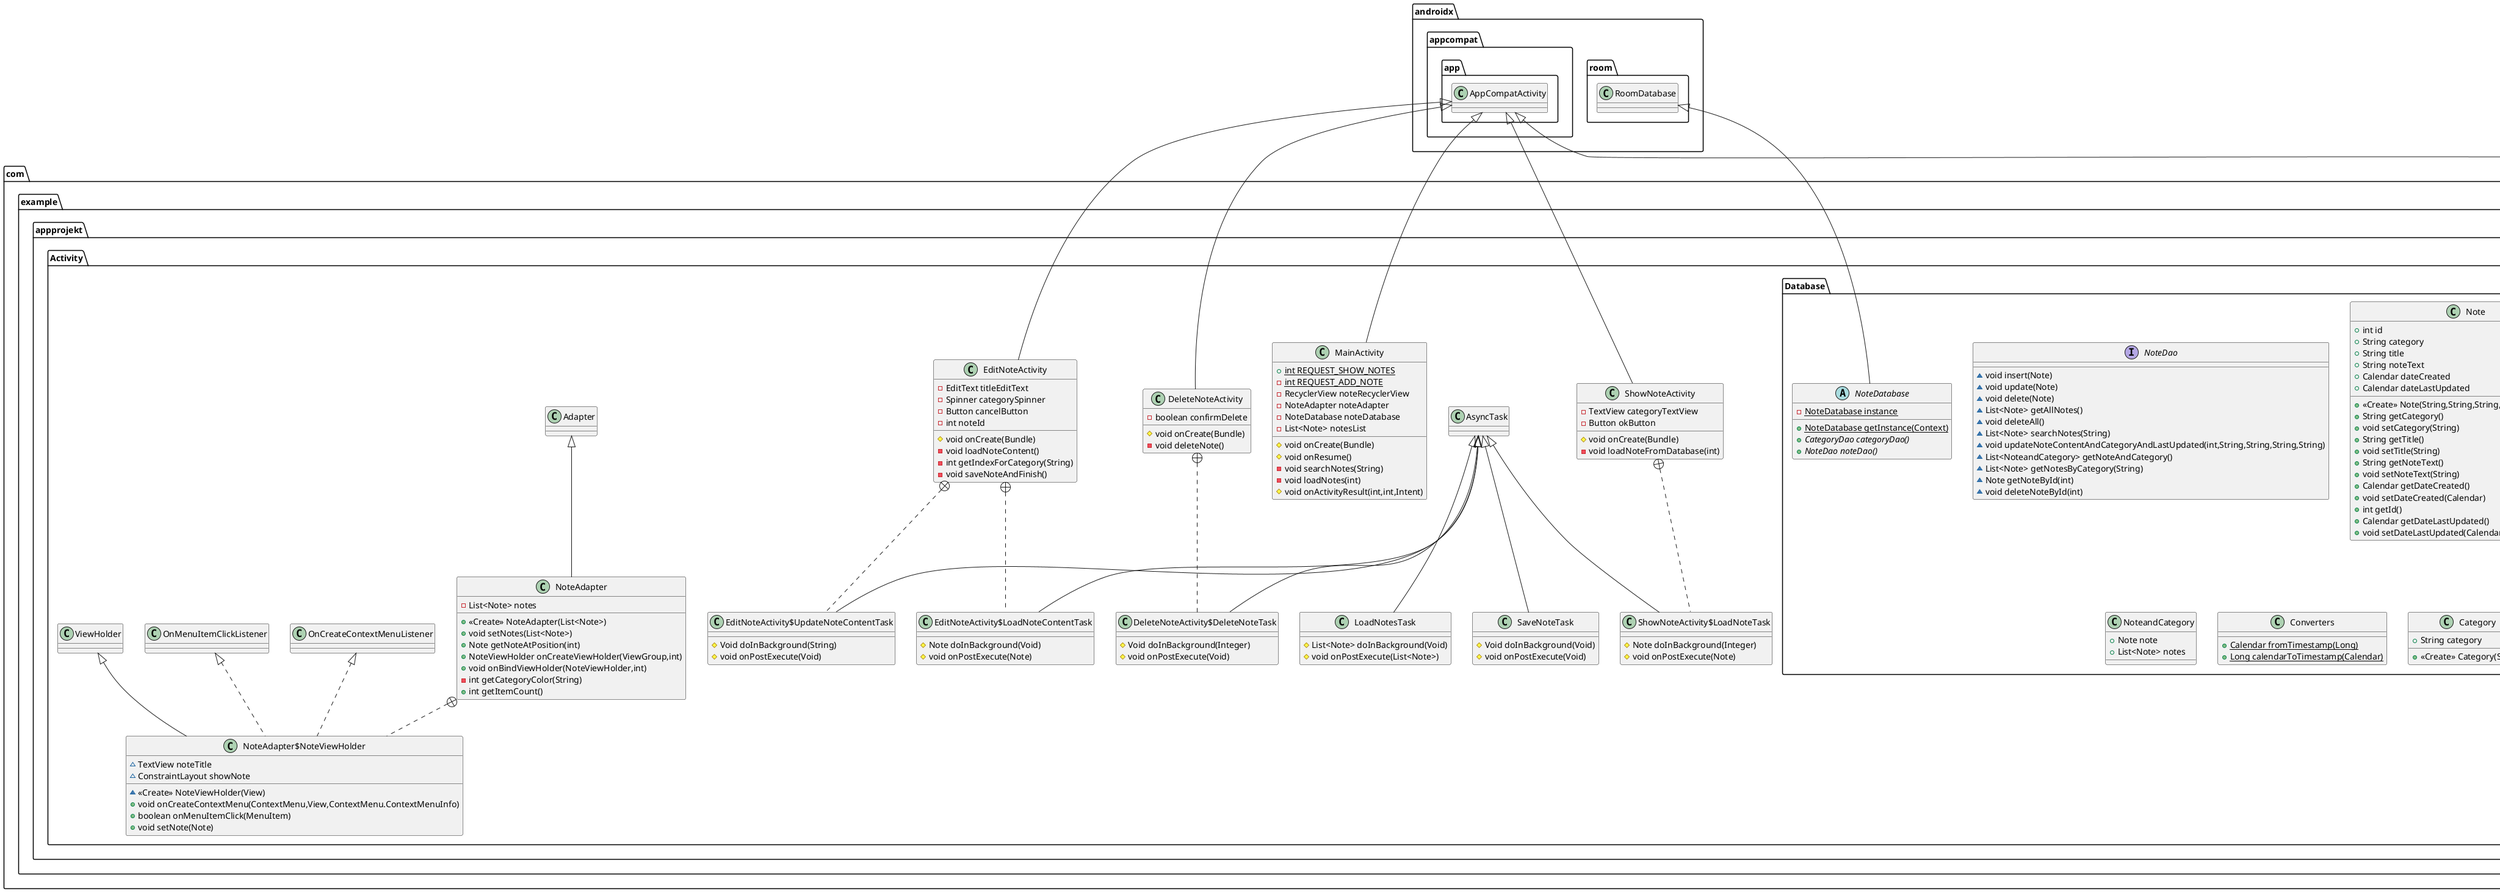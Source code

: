 @startuml
abstract class com.example.appprojekt.Activity.Database.NoteDatabase {
- {static} NoteDatabase instance
+ {static} NoteDatabase getInstance(Context)
+ {abstract}CategoryDao categoryDao()
+ {abstract}NoteDao noteDao()
}


class com.example.appprojekt.Activity.ShowNoteActivity {
- TextView categoryTextView
- Button okButton
# void onCreate(Bundle)
- void loadNoteFromDatabase(int)
}


class com.example.appprojekt.Activity.ShowNoteActivity$LoadNoteTask {
# Note doInBackground(Integer)
# void onPostExecute(Note)
}

class com.example.appprojekt.Activity.NoteAdapter {
- List<Note> notes
+ <<Create>> NoteAdapter(List<Note>)
+ void setNotes(List<Note>)
+ Note getNoteAtPosition(int)
+ NoteViewHolder onCreateViewHolder(ViewGroup,int)
+ void onBindViewHolder(NoteViewHolder,int)
- int getCategoryColor(String)
+ int getItemCount()
}


class com.example.appprojekt.Activity.NoteAdapter$NoteViewHolder {
~ TextView noteTitle
~ ConstraintLayout showNote
~ <<Create>> NoteViewHolder(View)
+ void onCreateContextMenu(ContextMenu,View,ContextMenu.ContextMenuInfo)
+ boolean onMenuItemClick(MenuItem)
+ void setNote(Note)
}


class com.example.appprojekt.Activity.MainActivity {
+ {static} int REQUEST_SHOW_NOTES
- {static} int REQUEST_ADD_NOTE
- RecyclerView noteRecyclerView
- NoteAdapter noteAdapter
- NoteDatabase noteDatabase
- List<Note> notesList
# void onCreate(Bundle)
# void onResume()
- void searchNotes(String)
- void loadNotes(int)
# void onActivityResult(int,int,Intent)
}


class com.example.appprojekt.Activity.LoadNotesTask {
# List<Note> doInBackground(Void)
# void onPostExecute(List<Note>)
}

interface com.example.appprojekt.Activity.Database.NoteDao {
~ void insert(Note)
~ void update(Note)
~ void delete(Note)
~ List<Note> getAllNotes()
~ void deleteAll()
~ List<Note> searchNotes(String)
~ void updateNoteContentAndCategoryAndLastUpdated(int,String,String,String,String)
~ List<NoteandCategory> getNoteAndCategory()
~ List<Note> getNotesByCategory(String)
~ Note getNoteById(int)
~ void deleteNoteById(int)
}

class com.example.appprojekt.Activity.Database.Note {
+ int id
+ String category
+ String title
+ String noteText
+ Calendar dateCreated
+ Calendar dateLastUpdated
+ <<Create>> Note(String,String,String,Calendar,Calendar)
+ String getCategory()
+ void setCategory(String)
+ String getTitle()
+ void setTitle(String)
+ String getNoteText()
+ void setNoteText(String)
+ Calendar getDateCreated()
+ void setDateCreated(Calendar)
+ int getId()
+ Calendar getDateLastUpdated()
+ void setDateLastUpdated(Calendar)
}


interface com.example.appprojekt.Activity.Database.CategoryDao {
~ void insert(Category)
~ void update(Category)
~ void delete(Category)
~ List<Category> getAllCategories()
}

class com.example.appprojekt.Activity.AddNoteActivity {
- Spinner categorySpinner
- EditText titleEditText
- Button cancelButton
- NoteDatabase noteDatabase
# void onCreate(Bundle)
- void saveNoteToDatabase()
}


class com.example.appprojekt.Activity.SaveNoteTask {
# Void doInBackground(Void)
# void onPostExecute(Void)
}

class com.example.appprojekt.Activity.Database.NoteandCategory {
+ Note note
+ List<Note> notes
}

class com.example.appprojekt.Activity.EditNoteActivity {
- EditText titleEditText
- Spinner categorySpinner
- Button cancelButton
- int noteId
# void onCreate(Bundle)
- void loadNoteContent()
- int getIndexForCategory(String)
- void saveNoteAndFinish()
}


class com.example.appprojekt.Activity.EditNoteActivity$LoadNoteContentTask {
# Note doInBackground(Void)
# void onPostExecute(Note)
}

class com.example.appprojekt.Activity.EditNoteActivity$UpdateNoteContentTask {
# Void doInBackground(String)
# void onPostExecute(Void)
}

class com.example.appprojekt.Activity.Database.Converters {
+ {static} Calendar fromTimestamp(Long)
+ {static} Long calendarToTimestamp(Calendar)
}

class com.example.appprojekt.Activity.Database.Category {
+ String category
+ <<Create>> Category(String)
}


class com.example.appprojekt.Activity.DeleteNoteActivity {
- boolean confirmDelete
# void onCreate(Bundle)
- void deleteNote()
}


class com.example.appprojekt.Activity.DeleteNoteActivity$DeleteNoteTask {
# Void doInBackground(Integer)
# void onPostExecute(Void)
}



androidx.room.RoomDatabase <|-- com.example.appprojekt.Activity.Database.NoteDatabase
androidx.appcompat.app.AppCompatActivity <|-- com.example.appprojekt.Activity.ShowNoteActivity
com.example.appprojekt.Activity.ShowNoteActivity +.. com.example.appprojekt.Activity.ShowNoteActivity$LoadNoteTask
com.example.appprojekt.Activity.AsyncTask <|-- com.example.appprojekt.Activity.ShowNoteActivity$LoadNoteTask
com.example.appprojekt.Activity.Adapter <|-- com.example.appprojekt.Activity.NoteAdapter
com.example.appprojekt.Activity.NoteAdapter +.. com.example.appprojekt.Activity.NoteAdapter$NoteViewHolder
com.example.appprojekt.Activity.OnCreateContextMenuListener <|.. com.example.appprojekt.Activity.NoteAdapter$NoteViewHolder
com.example.appprojekt.Activity.OnMenuItemClickListener <|.. com.example.appprojekt.Activity.NoteAdapter$NoteViewHolder
com.example.appprojekt.Activity.ViewHolder <|-- com.example.appprojekt.Activity.NoteAdapter$NoteViewHolder
androidx.appcompat.app.AppCompatActivity <|-- com.example.appprojekt.Activity.MainActivity
com.example.appprojekt.Activity.AsyncTask <|-- com.example.appprojekt.Activity.LoadNotesTask
androidx.appcompat.app.AppCompatActivity <|-- com.example.appprojekt.Activity.AddNoteActivity
com.example.appprojekt.Activity.AsyncTask <|-- com.example.appprojekt.Activity.SaveNoteTask
androidx.appcompat.app.AppCompatActivity <|-- com.example.appprojekt.Activity.EditNoteActivity
com.example.appprojekt.Activity.EditNoteActivity +.. com.example.appprojekt.Activity.EditNoteActivity$LoadNoteContentTask
com.example.appprojekt.Activity.AsyncTask <|-- com.example.appprojekt.Activity.EditNoteActivity$LoadNoteContentTask
com.example.appprojekt.Activity.EditNoteActivity +.. com.example.appprojekt.Activity.EditNoteActivity$UpdateNoteContentTask
com.example.appprojekt.Activity.AsyncTask <|-- com.example.appprojekt.Activity.EditNoteActivity$UpdateNoteContentTask
androidx.appcompat.app.AppCompatActivity <|-- com.example.appprojekt.Activity.DeleteNoteActivity
com.example.appprojekt.Activity.DeleteNoteActivity +.. com.example.appprojekt.Activity.DeleteNoteActivity$DeleteNoteTask
com.example.appprojekt.Activity.AsyncTask <|-- com.example.appprojekt.Activity.DeleteNoteActivity$DeleteNoteTask
@enduml
